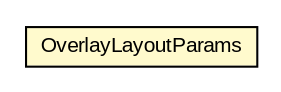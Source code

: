 #!/usr/local/bin/dot
#
# Class diagram 
# Generated by UMLGraph version R5_6-24-gf6e263 (http://www.umlgraph.org/)
#

digraph G {
	edge [fontname="arial",fontsize=10,labelfontname="arial",labelfontsize=10];
	node [fontname="arial",fontsize=10,shape=plaintext];
	nodesep=0.25;
	ranksep=0.5;
	// org.osmdroid.views.overlay.OverlayLayoutParams
	c49230 [label=<<table title="org.osmdroid.views.overlay.OverlayLayoutParams" border="0" cellborder="1" cellspacing="0" cellpadding="2" port="p" bgcolor="lemonChiffon" href="./OverlayLayoutParams.html">
		<tr><td><table border="0" cellspacing="0" cellpadding="1">
<tr><td align="center" balign="center"> OverlayLayoutParams </td></tr>
		</table></td></tr>
		</table>>, URL="./OverlayLayoutParams.html", fontname="arial", fontcolor="black", fontsize=10.0];
}

